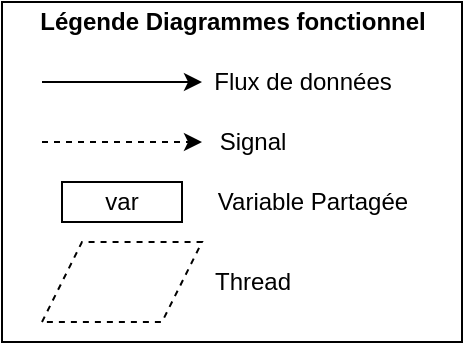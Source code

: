 <mxfile version="16.6.1" type="github">
  <diagram id="BAXBa-76utNwgdBAW8Ok" name="Page-1">
    <mxGraphModel dx="1422" dy="729" grid="1" gridSize="10" guides="1" tooltips="1" connect="1" arrows="1" fold="1" page="1" pageScale="1" pageWidth="827" pageHeight="1169" math="0" shadow="0">
      <root>
        <mxCell id="0" />
        <mxCell id="1" parent="0" />
        <mxCell id="DB4oVx9ZjHzXiHV4Pkm4-1" value="" style="endArrow=classic;html=1;rounded=0;" edge="1" parent="1">
          <mxGeometry width="50" height="50" relative="1" as="geometry">
            <mxPoint x="360" y="350" as="sourcePoint" />
            <mxPoint x="440" y="350" as="targetPoint" />
          </mxGeometry>
        </mxCell>
        <mxCell id="DB4oVx9ZjHzXiHV4Pkm4-2" value="" style="endArrow=classic;html=1;rounded=0;dashed=1;" edge="1" parent="1">
          <mxGeometry width="50" height="50" relative="1" as="geometry">
            <mxPoint x="360" y="380" as="sourcePoint" />
            <mxPoint x="440" y="380" as="targetPoint" />
          </mxGeometry>
        </mxCell>
        <mxCell id="DB4oVx9ZjHzXiHV4Pkm4-4" value="var" style="rounded=0;whiteSpace=wrap;html=1;" vertex="1" parent="1">
          <mxGeometry x="370" y="400" width="60" height="20" as="geometry" />
        </mxCell>
        <mxCell id="DB4oVx9ZjHzXiHV4Pkm4-5" value="" style="shape=parallelogram;perimeter=parallelogramPerimeter;whiteSpace=wrap;html=1;fixedSize=1;dashed=1;" vertex="1" parent="1">
          <mxGeometry x="360" y="430" width="80" height="40" as="geometry" />
        </mxCell>
        <mxCell id="DB4oVx9ZjHzXiHV4Pkm4-7" value="&lt;div align=&quot;left&quot;&gt;Flux de données&lt;br&gt;&lt;/div&gt;" style="text;html=1;align=center;verticalAlign=middle;resizable=0;points=[];autosize=1;strokeColor=none;fillColor=none;" vertex="1" parent="1">
          <mxGeometry x="435" y="340" width="110" height="20" as="geometry" />
        </mxCell>
        <mxCell id="DB4oVx9ZjHzXiHV4Pkm4-8" value="Signal" style="text;html=1;align=center;verticalAlign=middle;resizable=0;points=[];autosize=1;strokeColor=none;fillColor=none;" vertex="1" parent="1">
          <mxGeometry x="440" y="370" width="50" height="20" as="geometry" />
        </mxCell>
        <mxCell id="DB4oVx9ZjHzXiHV4Pkm4-9" value="Variable Partagée" style="text;html=1;align=center;verticalAlign=middle;resizable=0;points=[];autosize=1;strokeColor=none;fillColor=none;" vertex="1" parent="1">
          <mxGeometry x="440" y="400" width="110" height="20" as="geometry" />
        </mxCell>
        <mxCell id="DB4oVx9ZjHzXiHV4Pkm4-10" value="Thread" style="text;html=1;align=center;verticalAlign=middle;resizable=0;points=[];autosize=1;strokeColor=none;fillColor=none;" vertex="1" parent="1">
          <mxGeometry x="440" y="440" width="50" height="20" as="geometry" />
        </mxCell>
        <mxCell id="DB4oVx9ZjHzXiHV4Pkm4-11" value="" style="rounded=0;whiteSpace=wrap;html=1;fillColor=none;" vertex="1" parent="1">
          <mxGeometry x="340" y="310" width="230" height="170" as="geometry" />
        </mxCell>
        <mxCell id="DB4oVx9ZjHzXiHV4Pkm4-13" value="Légende Diagrammes fonctionnel" style="text;html=1;align=center;verticalAlign=middle;resizable=0;points=[];autosize=1;strokeColor=none;fillColor=none;fontStyle=1" vertex="1" parent="1">
          <mxGeometry x="350" y="310" width="210" height="20" as="geometry" />
        </mxCell>
      </root>
    </mxGraphModel>
  </diagram>
</mxfile>
